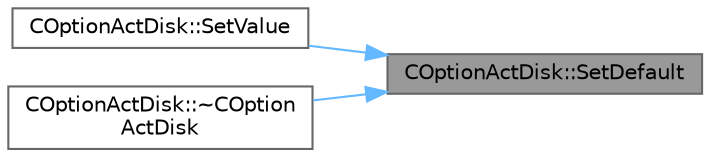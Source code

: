 digraph "COptionActDisk::SetDefault"
{
 // LATEX_PDF_SIZE
  bgcolor="transparent";
  edge [fontname=Helvetica,fontsize=10,labelfontname=Helvetica,labelfontsize=10];
  node [fontname=Helvetica,fontsize=10,shape=box,height=0.2,width=0.4];
  rankdir="RL";
  Node1 [id="Node000001",label="COptionActDisk::SetDefault",height=0.2,width=0.4,color="gray40", fillcolor="grey60", style="filled", fontcolor="black",tooltip=" "];
  Node1 -> Node2 [id="edge1_Node000001_Node000002",dir="back",color="steelblue1",style="solid",tooltip=" "];
  Node2 [id="Node000002",label="COptionActDisk::SetValue",height=0.2,width=0.4,color="grey40", fillcolor="white", style="filled",URL="$classCOptionActDisk.html#a7b95601cc1b7397695d650b6dc9fdf92",tooltip=" "];
  Node1 -> Node3 [id="edge2_Node000001_Node000003",dir="back",color="steelblue1",style="solid",tooltip=" "];
  Node3 [id="Node000003",label="COptionActDisk::~COption\lActDisk",height=0.2,width=0.4,color="grey40", fillcolor="white", style="filled",URL="$classCOptionActDisk.html#a15131e48548f47f474b798e0dd47e0cb",tooltip=" "];
}
